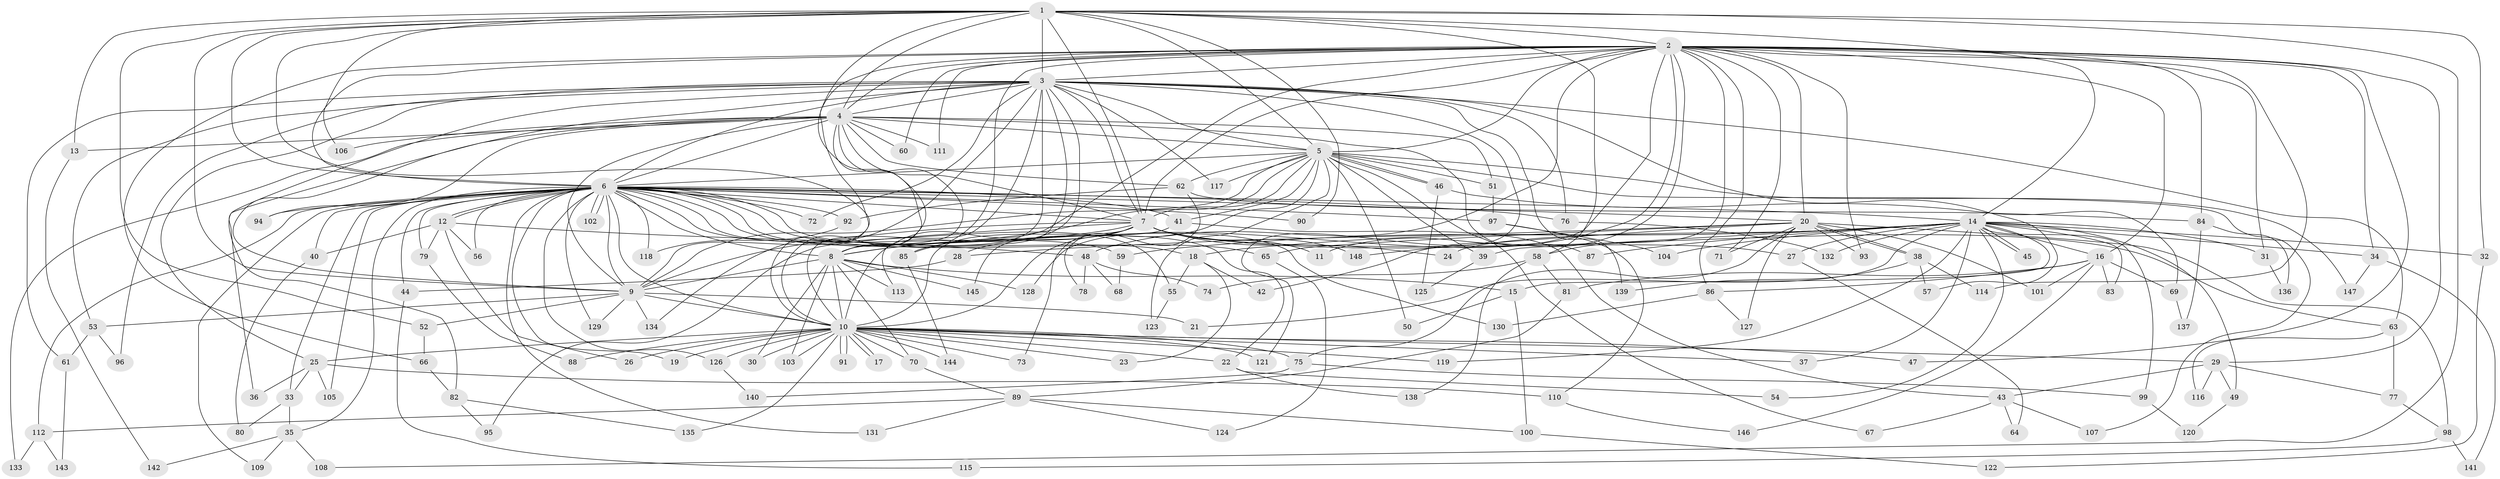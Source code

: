 // coarse degree distribution, {21: 0.017241379310344827, 26: 0.017241379310344827, 39: 0.008620689655172414, 16: 0.008620689655172414, 12: 0.017241379310344827, 29: 0.008620689655172414, 2: 0.5862068965517241, 3: 0.12931034482758622, 25: 0.008620689655172414, 5: 0.07758620689655173, 8: 0.017241379310344827, 4: 0.06896551724137931, 6: 0.008620689655172414, 7: 0.017241379310344827, 1: 0.008620689655172414}
// Generated by graph-tools (version 1.1) at 2025/51/02/27/25 19:51:47]
// undirected, 148 vertices, 321 edges
graph export_dot {
graph [start="1"]
  node [color=gray90,style=filled];
  1;
  2;
  3;
  4;
  5;
  6;
  7;
  8;
  9;
  10;
  11;
  12;
  13;
  14;
  15;
  16;
  17;
  18;
  19;
  20;
  21;
  22;
  23;
  24;
  25;
  26;
  27;
  28;
  29;
  30;
  31;
  32;
  33;
  34;
  35;
  36;
  37;
  38;
  39;
  40;
  41;
  42;
  43;
  44;
  45;
  46;
  47;
  48;
  49;
  50;
  51;
  52;
  53;
  54;
  55;
  56;
  57;
  58;
  59;
  60;
  61;
  62;
  63;
  64;
  65;
  66;
  67;
  68;
  69;
  70;
  71;
  72;
  73;
  74;
  75;
  76;
  77;
  78;
  79;
  80;
  81;
  82;
  83;
  84;
  85;
  86;
  87;
  88;
  89;
  90;
  91;
  92;
  93;
  94;
  95;
  96;
  97;
  98;
  99;
  100;
  101;
  102;
  103;
  104;
  105;
  106;
  107;
  108;
  109;
  110;
  111;
  112;
  113;
  114;
  115;
  116;
  117;
  118;
  119;
  120;
  121;
  122;
  123;
  124;
  125;
  126;
  127;
  128;
  129;
  130;
  131;
  132;
  133;
  134;
  135;
  136;
  137;
  138;
  139;
  140;
  141;
  142;
  143;
  144;
  145;
  146;
  147;
  148;
  1 -- 2;
  1 -- 3;
  1 -- 4;
  1 -- 5;
  1 -- 6;
  1 -- 7;
  1 -- 8;
  1 -- 9;
  1 -- 10;
  1 -- 13;
  1 -- 14;
  1 -- 32;
  1 -- 52;
  1 -- 58;
  1 -- 90;
  1 -- 106;
  1 -- 108;
  2 -- 3;
  2 -- 4;
  2 -- 5;
  2 -- 6;
  2 -- 7;
  2 -- 8;
  2 -- 9;
  2 -- 10;
  2 -- 11;
  2 -- 16;
  2 -- 20;
  2 -- 29;
  2 -- 31;
  2 -- 34;
  2 -- 42;
  2 -- 47;
  2 -- 48;
  2 -- 58;
  2 -- 60;
  2 -- 66;
  2 -- 71;
  2 -- 84;
  2 -- 86;
  2 -- 93;
  2 -- 111;
  2 -- 114;
  2 -- 128;
  3 -- 4;
  3 -- 5;
  3 -- 6;
  3 -- 7;
  3 -- 8;
  3 -- 9;
  3 -- 10;
  3 -- 25;
  3 -- 53;
  3 -- 57;
  3 -- 61;
  3 -- 63;
  3 -- 72;
  3 -- 76;
  3 -- 82;
  3 -- 85;
  3 -- 96;
  3 -- 113;
  3 -- 117;
  3 -- 121;
  3 -- 134;
  3 -- 139;
  4 -- 5;
  4 -- 6;
  4 -- 7;
  4 -- 8;
  4 -- 9;
  4 -- 10;
  4 -- 13;
  4 -- 36;
  4 -- 51;
  4 -- 60;
  4 -- 62;
  4 -- 87;
  4 -- 94;
  4 -- 106;
  4 -- 111;
  4 -- 133;
  5 -- 6;
  5 -- 7;
  5 -- 8;
  5 -- 9;
  5 -- 10;
  5 -- 39;
  5 -- 41;
  5 -- 46;
  5 -- 46;
  5 -- 50;
  5 -- 51;
  5 -- 62;
  5 -- 67;
  5 -- 107;
  5 -- 117;
  5 -- 123;
  5 -- 147;
  6 -- 7;
  6 -- 8;
  6 -- 9;
  6 -- 10;
  6 -- 12;
  6 -- 12;
  6 -- 14;
  6 -- 18;
  6 -- 19;
  6 -- 20;
  6 -- 22;
  6 -- 33;
  6 -- 35;
  6 -- 40;
  6 -- 41;
  6 -- 44;
  6 -- 55;
  6 -- 56;
  6 -- 59;
  6 -- 65;
  6 -- 72;
  6 -- 76;
  6 -- 79;
  6 -- 90;
  6 -- 92;
  6 -- 94;
  6 -- 97;
  6 -- 102;
  6 -- 102;
  6 -- 105;
  6 -- 109;
  6 -- 112;
  6 -- 118;
  6 -- 126;
  6 -- 129;
  6 -- 130;
  6 -- 131;
  7 -- 8;
  7 -- 9;
  7 -- 10;
  7 -- 11;
  7 -- 24;
  7 -- 27;
  7 -- 28;
  7 -- 63;
  7 -- 73;
  7 -- 85;
  7 -- 95;
  7 -- 148;
  8 -- 9;
  8 -- 10;
  8 -- 15;
  8 -- 30;
  8 -- 70;
  8 -- 103;
  8 -- 113;
  8 -- 128;
  8 -- 145;
  9 -- 10;
  9 -- 21;
  9 -- 52;
  9 -- 53;
  9 -- 129;
  9 -- 134;
  10 -- 17;
  10 -- 17;
  10 -- 19;
  10 -- 22;
  10 -- 23;
  10 -- 25;
  10 -- 26;
  10 -- 29;
  10 -- 30;
  10 -- 37;
  10 -- 47;
  10 -- 70;
  10 -- 73;
  10 -- 75;
  10 -- 88;
  10 -- 91;
  10 -- 91;
  10 -- 103;
  10 -- 119;
  10 -- 121;
  10 -- 126;
  10 -- 135;
  10 -- 144;
  12 -- 26;
  12 -- 40;
  12 -- 48;
  12 -- 56;
  12 -- 79;
  13 -- 142;
  14 -- 15;
  14 -- 16;
  14 -- 18;
  14 -- 21;
  14 -- 24;
  14 -- 27;
  14 -- 31;
  14 -- 32;
  14 -- 34;
  14 -- 37;
  14 -- 39;
  14 -- 45;
  14 -- 45;
  14 -- 49;
  14 -- 54;
  14 -- 59;
  14 -- 83;
  14 -- 87;
  14 -- 99;
  14 -- 104;
  14 -- 119;
  14 -- 132;
  15 -- 50;
  15 -- 100;
  16 -- 69;
  16 -- 81;
  16 -- 83;
  16 -- 86;
  16 -- 101;
  16 -- 146;
  18 -- 23;
  18 -- 42;
  18 -- 55;
  20 -- 28;
  20 -- 38;
  20 -- 38;
  20 -- 65;
  20 -- 71;
  20 -- 75;
  20 -- 93;
  20 -- 98;
  20 -- 101;
  20 -- 127;
  20 -- 148;
  22 -- 54;
  22 -- 138;
  25 -- 33;
  25 -- 36;
  25 -- 105;
  25 -- 110;
  27 -- 64;
  28 -- 44;
  29 -- 43;
  29 -- 49;
  29 -- 77;
  29 -- 116;
  31 -- 136;
  32 -- 122;
  33 -- 35;
  33 -- 80;
  34 -- 141;
  34 -- 147;
  35 -- 108;
  35 -- 109;
  35 -- 142;
  38 -- 57;
  38 -- 114;
  38 -- 139;
  39 -- 125;
  40 -- 80;
  41 -- 43;
  41 -- 145;
  43 -- 64;
  43 -- 67;
  43 -- 107;
  44 -- 115;
  46 -- 69;
  46 -- 125;
  48 -- 68;
  48 -- 74;
  48 -- 78;
  49 -- 120;
  51 -- 97;
  52 -- 66;
  53 -- 61;
  53 -- 96;
  55 -- 123;
  58 -- 74;
  58 -- 81;
  58 -- 138;
  59 -- 68;
  61 -- 143;
  62 -- 78;
  62 -- 84;
  62 -- 92;
  63 -- 77;
  63 -- 116;
  65 -- 124;
  66 -- 82;
  69 -- 137;
  70 -- 89;
  75 -- 99;
  75 -- 140;
  76 -- 132;
  77 -- 98;
  79 -- 88;
  81 -- 89;
  82 -- 95;
  82 -- 135;
  84 -- 136;
  84 -- 137;
  85 -- 144;
  86 -- 127;
  86 -- 130;
  89 -- 100;
  89 -- 112;
  89 -- 124;
  89 -- 131;
  92 -- 118;
  97 -- 104;
  97 -- 110;
  98 -- 115;
  98 -- 141;
  99 -- 120;
  100 -- 122;
  110 -- 146;
  112 -- 133;
  112 -- 143;
  126 -- 140;
}
